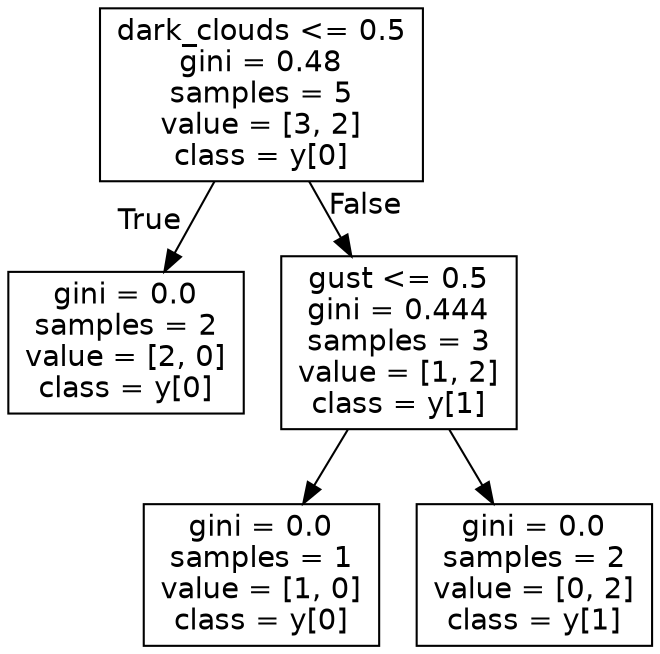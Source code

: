 digraph Tree {
node [shape=box, fontname="helvetica"] ;
edge [fontname="helvetica"] ;
0 [label="dark_clouds <= 0.5\ngini = 0.48\nsamples = 5\nvalue = [3, 2]\nclass = y[0]"] ;
1 [label="gini = 0.0\nsamples = 2\nvalue = [2, 0]\nclass = y[0]"] ;
0 -> 1 [labeldistance=2.5, labelangle=45, headlabel="True"] ;
2 [label="gust <= 0.5\ngini = 0.444\nsamples = 3\nvalue = [1, 2]\nclass = y[1]"] ;
0 -> 2 [labeldistance=2.5, labelangle=-45, headlabel="False"] ;
3 [label="gini = 0.0\nsamples = 1\nvalue = [1, 0]\nclass = y[0]"] ;
2 -> 3 ;
4 [label="gini = 0.0\nsamples = 2\nvalue = [0, 2]\nclass = y[1]"] ;
2 -> 4 ;
}